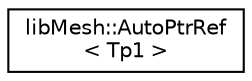 digraph "Graphical Class Hierarchy"
{
  edge [fontname="Helvetica",fontsize="10",labelfontname="Helvetica",labelfontsize="10"];
  node [fontname="Helvetica",fontsize="10",shape=record];
  rankdir="LR";
  Node1 [label="libMesh::AutoPtrRef\l\< Tp1 \>",height=0.2,width=0.4,color="black", fillcolor="white", style="filled",URL="$structlibMesh_1_1AutoPtrRef.html"];
}
